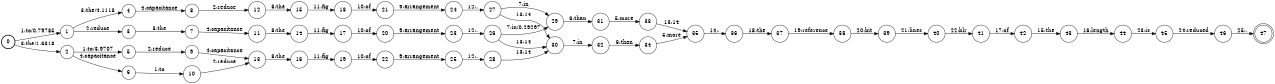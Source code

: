 digraph FST {
rankdir = LR;
size = "8.5,11";
label = "";
center = 1;
orientation = Portrait;
ranksep = "0.4";
nodesep = "0.25";
0 [label = "0", shape = circle, style = bold, fontsize = 14]
	0 -> 1 [label = "1:to/0.79785", fontsize = 14];
	0 -> 2 [label = "3:the/1.6318", fontsize = 14];
1 [label = "1", shape = circle, style = solid, fontsize = 14]
	1 -> 3 [label = "2:reduce", fontsize = 14];
	1 -> 4 [label = "3:the/4.1113", fontsize = 14];
2 [label = "2", shape = circle, style = solid, fontsize = 14]
	2 -> 5 [label = "1:to/3.9707", fontsize = 14];
	2 -> 6 [label = "4:capacitance", fontsize = 14];
3 [label = "3", shape = circle, style = solid, fontsize = 14]
	3 -> 7 [label = "3:the", fontsize = 14];
4 [label = "4", shape = circle, style = solid, fontsize = 14]
	4 -> 8 [label = "4:capacitance", fontsize = 14];
5 [label = "5", shape = circle, style = solid, fontsize = 14]
	5 -> 9 [label = "2:reduce", fontsize = 14];
6 [label = "6", shape = circle, style = solid, fontsize = 14]
	6 -> 10 [label = "1:to", fontsize = 14];
7 [label = "7", shape = circle, style = solid, fontsize = 14]
	7 -> 11 [label = "4:capacitance", fontsize = 14];
8 [label = "8", shape = circle, style = solid, fontsize = 14]
	8 -> 12 [label = "2:reduce", fontsize = 14];
9 [label = "9", shape = circle, style = solid, fontsize = 14]
	9 -> 13 [label = "4:capacitance", fontsize = 14];
10 [label = "10", shape = circle, style = solid, fontsize = 14]
	10 -> 13 [label = "2:reduce", fontsize = 14];
11 [label = "11", shape = circle, style = solid, fontsize = 14]
	11 -> 14 [label = "8:the", fontsize = 14];
12 [label = "12", shape = circle, style = solid, fontsize = 14]
	12 -> 15 [label = "8:the", fontsize = 14];
13 [label = "13", shape = circle, style = solid, fontsize = 14]
	13 -> 16 [label = "8:the", fontsize = 14];
14 [label = "14", shape = circle, style = solid, fontsize = 14]
	14 -> 17 [label = "11:fig", fontsize = 14];
15 [label = "15", shape = circle, style = solid, fontsize = 14]
	15 -> 18 [label = "11:fig", fontsize = 14];
16 [label = "16", shape = circle, style = solid, fontsize = 14]
	16 -> 19 [label = "11:fig", fontsize = 14];
17 [label = "17", shape = circle, style = solid, fontsize = 14]
	17 -> 20 [label = "10:of", fontsize = 14];
18 [label = "18", shape = circle, style = solid, fontsize = 14]
	18 -> 21 [label = "10:of", fontsize = 14];
19 [label = "19", shape = circle, style = solid, fontsize = 14]
	19 -> 22 [label = "10:of", fontsize = 14];
20 [label = "20", shape = circle, style = solid, fontsize = 14]
	20 -> 23 [label = "9:arrangement", fontsize = 14];
21 [label = "21", shape = circle, style = solid, fontsize = 14]
	21 -> 24 [label = "9:arrangement", fontsize = 14];
22 [label = "22", shape = circle, style = solid, fontsize = 14]
	22 -> 25 [label = "9:arrangement", fontsize = 14];
23 [label = "23", shape = circle, style = solid, fontsize = 14]
	23 -> 26 [label = "12:.", fontsize = 14];
24 [label = "24", shape = circle, style = solid, fontsize = 14]
	24 -> 27 [label = "12:.", fontsize = 14];
25 [label = "25", shape = circle, style = solid, fontsize = 14]
	25 -> 28 [label = "12:.", fontsize = 14];
26 [label = "26", shape = circle, style = solid, fontsize = 14]
	26 -> 29 [label = "7:in/0.29297", fontsize = 14];
	26 -> 30 [label = "13:14", fontsize = 14];
27 [label = "27", shape = circle, style = solid, fontsize = 14]
	27 -> 29 [label = "7:in", fontsize = 14];
	27 -> 30 [label = "13:14", fontsize = 14];
28 [label = "28", shape = circle, style = solid, fontsize = 14]
	28 -> 30 [label = "13:14", fontsize = 14];
29 [label = "29", shape = circle, style = solid, fontsize = 14]
	29 -> 31 [label = "6:than", fontsize = 14];
30 [label = "30", shape = circle, style = solid, fontsize = 14]
	30 -> 32 [label = "7:in", fontsize = 14];
31 [label = "31", shape = circle, style = solid, fontsize = 14]
	31 -> 33 [label = "5:more", fontsize = 14];
32 [label = "32", shape = circle, style = solid, fontsize = 14]
	32 -> 34 [label = "6:than", fontsize = 14];
33 [label = "33", shape = circle, style = solid, fontsize = 14]
	33 -> 35 [label = "13:14", fontsize = 14];
34 [label = "34", shape = circle, style = solid, fontsize = 14]
	34 -> 35 [label = "5:more", fontsize = 14];
35 [label = "35", shape = circle, style = solid, fontsize = 14]
	35 -> 36 [label = "14:,", fontsize = 14];
36 [label = "36", shape = circle, style = solid, fontsize = 14]
	36 -> 37 [label = "18:the", fontsize = 14];
37 [label = "37", shape = circle, style = solid, fontsize = 14]
	37 -> 38 [label = "19:reference", fontsize = 14];
38 [label = "38", shape = circle, style = solid, fontsize = 14]
	38 -> 39 [label = "20:bit", fontsize = 14];
39 [label = "39", shape = circle, style = solid, fontsize = 14]
	39 -> 40 [label = "21:lines", fontsize = 14];
40 [label = "40", shape = circle, style = solid, fontsize = 14]
	40 -> 41 [label = "22:blr", fontsize = 14];
41 [label = "41", shape = circle, style = solid, fontsize = 14]
	41 -> 42 [label = "17:of", fontsize = 14];
42 [label = "42", shape = circle, style = solid, fontsize = 14]
	42 -> 43 [label = "15:the", fontsize = 14];
43 [label = "43", shape = circle, style = solid, fontsize = 14]
	43 -> 44 [label = "16:length", fontsize = 14];
44 [label = "44", shape = circle, style = solid, fontsize = 14]
	44 -> 45 [label = "23:is", fontsize = 14];
45 [label = "45", shape = circle, style = solid, fontsize = 14]
	45 -> 46 [label = "24:reduced", fontsize = 14];
46 [label = "46", shape = circle, style = solid, fontsize = 14]
	46 -> 47 [label = "25:.", fontsize = 14];
47 [label = "47", shape = doublecircle, style = solid, fontsize = 14]
}
